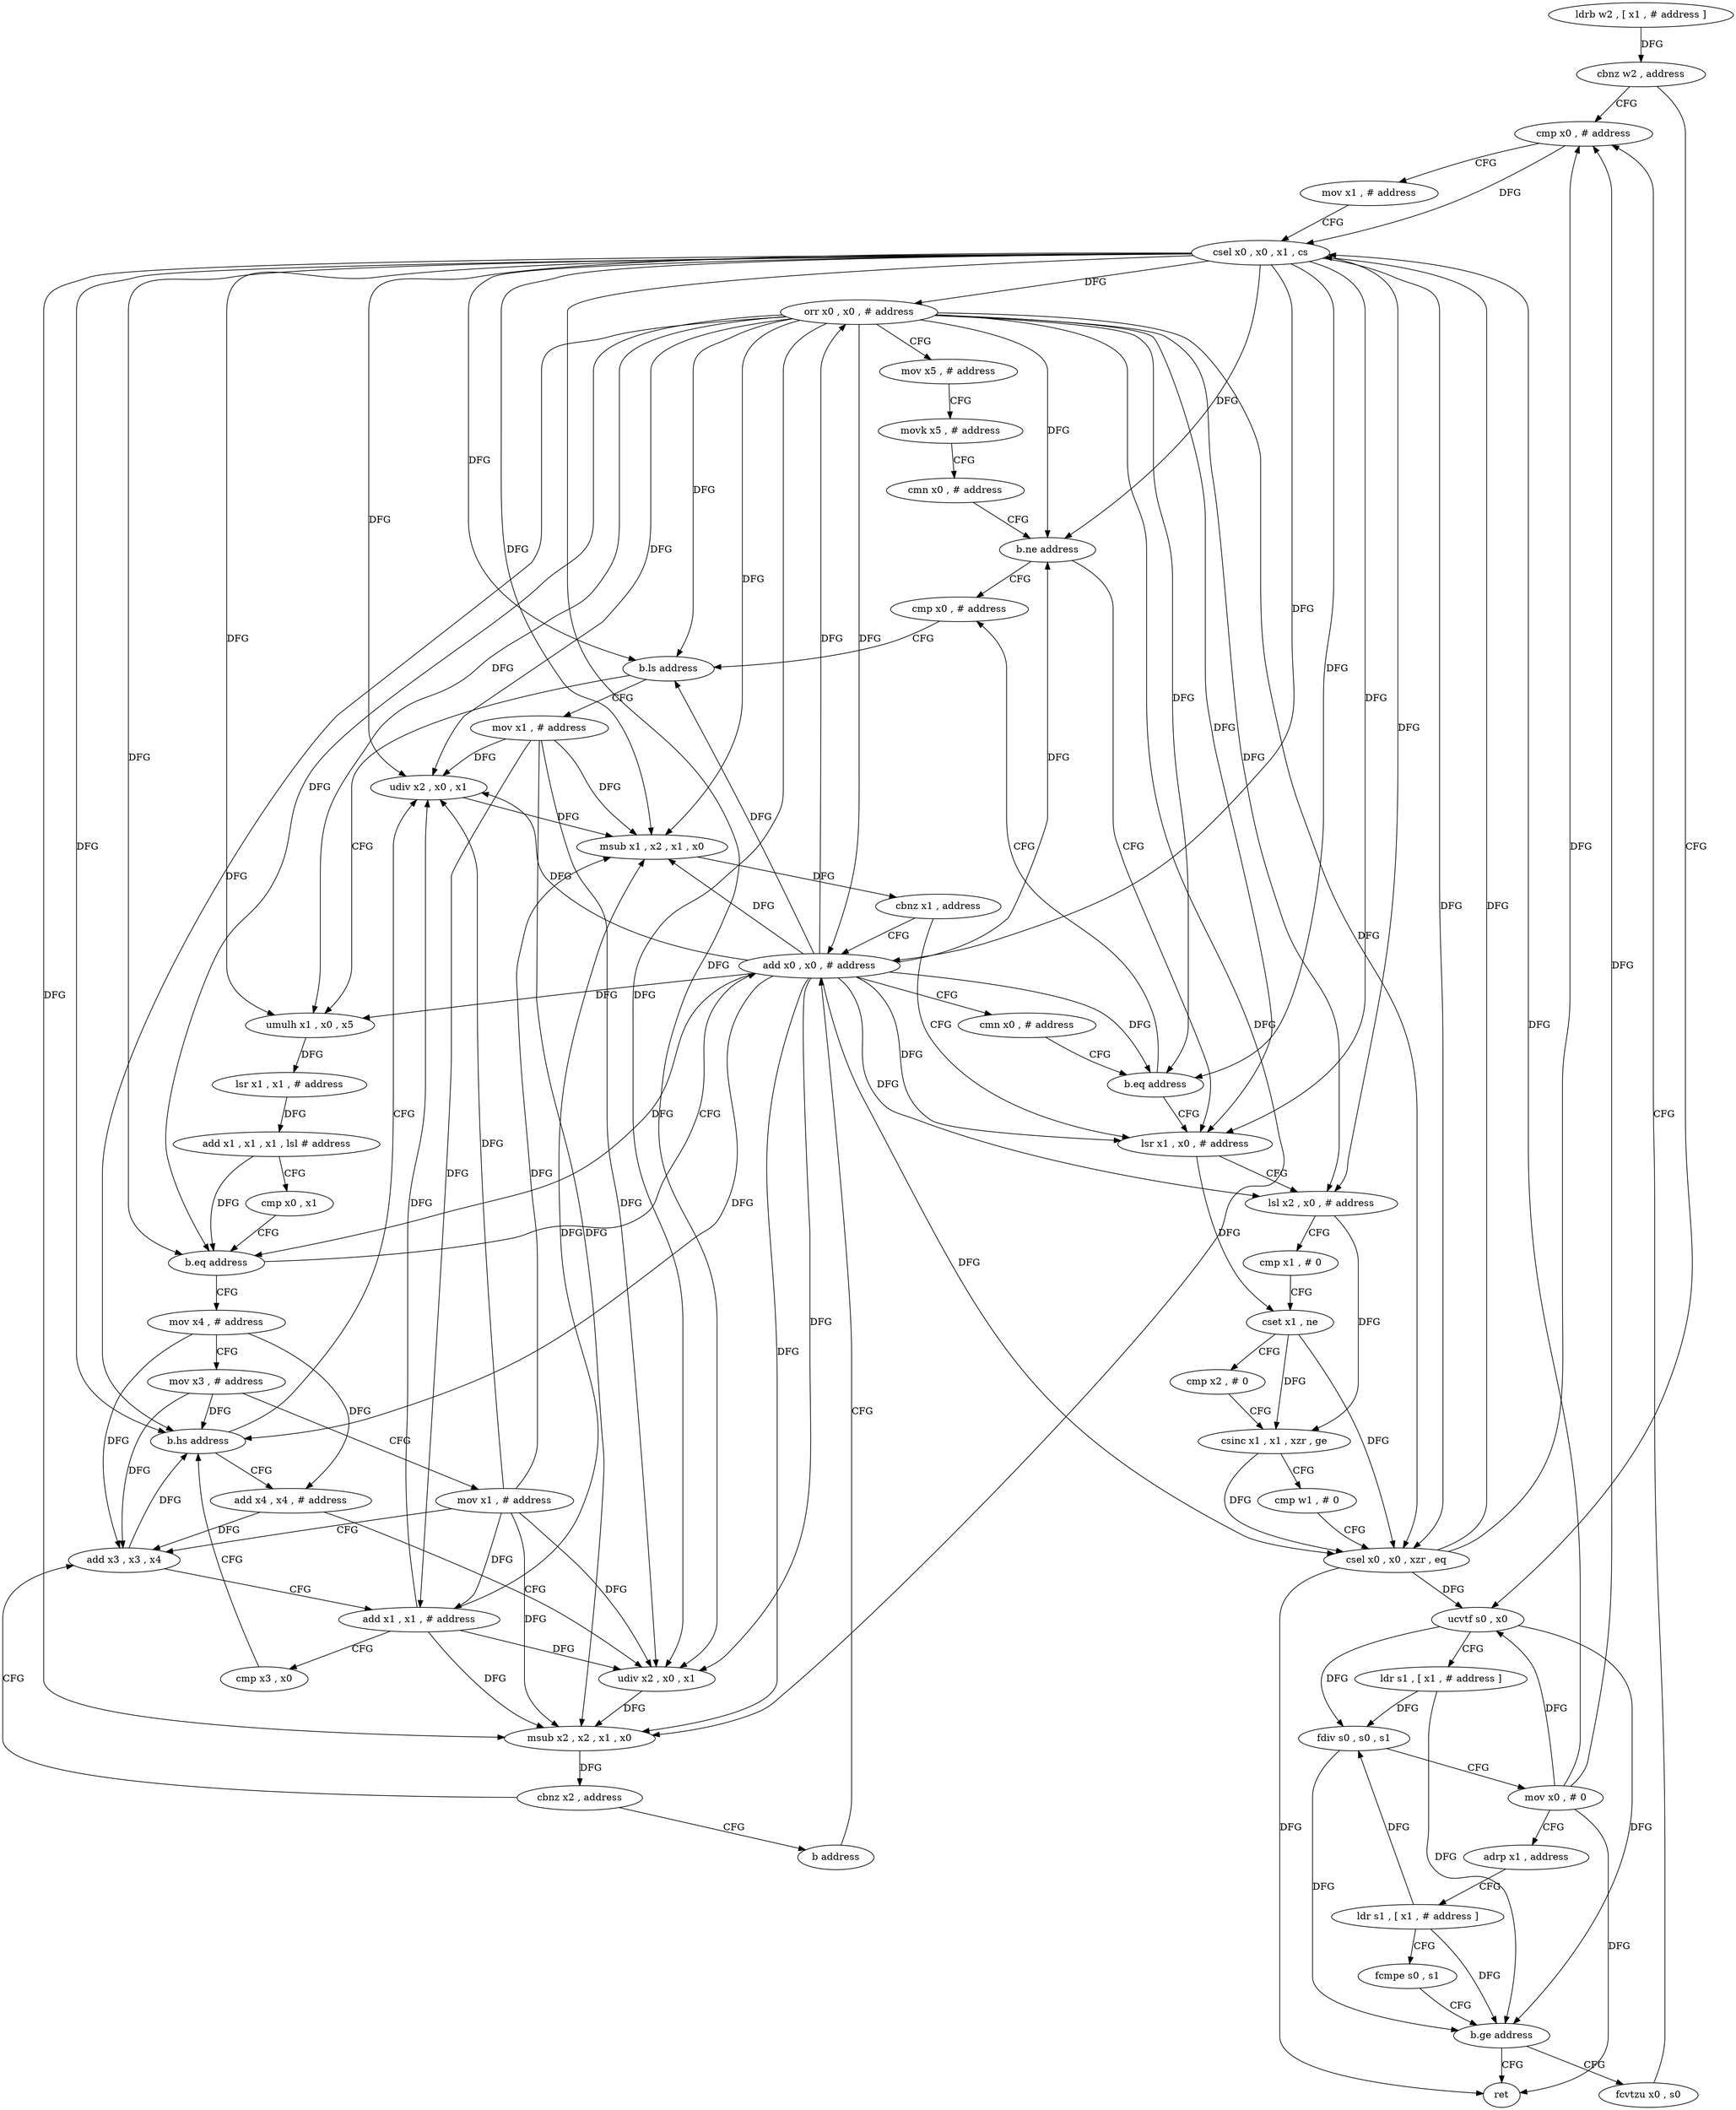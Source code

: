 digraph "func" {
"4280780" [label = "ldrb w2 , [ x1 , # address ]" ]
"4280784" [label = "cbnz w2 , address" ]
"4280824" [label = "cmp x0 , # address" ]
"4280788" [label = "ucvtf s0 , x0" ]
"4280828" [label = "mov x1 , # address" ]
"4280832" [label = "csel x0 , x0 , x1 , cs" ]
"4280836" [label = "orr x0 , x0 , # address" ]
"4280840" [label = "mov x5 , # address" ]
"4280844" [label = "movk x5 , # address" ]
"4280848" [label = "cmn x0 , # address" ]
"4280852" [label = "b.ne address" ]
"4280920" [label = "cmp x0 , # address" ]
"4280856" [label = "lsr x1 , x0 , # address" ]
"4280792" [label = "ldr s1 , [ x1 , # address ]" ]
"4280796" [label = "fdiv s0 , s0 , s1" ]
"4280800" [label = "mov x0 , # 0" ]
"4280804" [label = "adrp x1 , address" ]
"4280808" [label = "ldr s1 , [ x1 , # address ]" ]
"4280812" [label = "fcmpe s0 , s1" ]
"4280816" [label = "b.ge address" ]
"4280888" [label = "ret" ]
"4280820" [label = "fcvtzu x0 , s0" ]
"4280924" [label = "b.ls address" ]
"4280892" [label = "mov x1 , # address" ]
"4280928" [label = "umulh x1 , x0 , x5" ]
"4280860" [label = "lsl x2 , x0 , # address" ]
"4280864" [label = "cmp x1 , # 0" ]
"4280868" [label = "cset x1 , ne" ]
"4280872" [label = "cmp x2 , # 0" ]
"4280876" [label = "csinc x1 , x1 , xzr , ge" ]
"4280880" [label = "cmp w1 , # 0" ]
"4280884" [label = "csel x0 , x0 , xzr , eq" ]
"4280896" [label = "udiv x2 , x0 , x1" ]
"4280932" [label = "lsr x1 , x1 , # address" ]
"4280936" [label = "add x1 , x1 , x1 , lsl # address" ]
"4280940" [label = "cmp x0 , x1" ]
"4280944" [label = "b.eq address" ]
"4280908" [label = "add x0 , x0 , # address" ]
"4280948" [label = "mov x4 , # address" ]
"4280912" [label = "cmn x0 , # address" ]
"4280916" [label = "b.eq address" ]
"4280952" [label = "mov x3 , # address" ]
"4280956" [label = "mov x1 , # address" ]
"4280960" [label = "add x3 , x3 , x4" ]
"4280900" [label = "msub x1 , x2 , x1 , x0" ]
"4280904" [label = "cbnz x1 , address" ]
"4280976" [label = "add x4 , x4 , # address" ]
"4280980" [label = "udiv x2 , x0 , x1" ]
"4280984" [label = "msub x2 , x2 , x1 , x0" ]
"4280988" [label = "cbnz x2 , address" ]
"4280992" [label = "b address" ]
"4280964" [label = "add x1 , x1 , # address" ]
"4280968" [label = "cmp x3 , x0" ]
"4280972" [label = "b.hs address" ]
"4280780" -> "4280784" [ label = "DFG" ]
"4280784" -> "4280824" [ label = "CFG" ]
"4280784" -> "4280788" [ label = "CFG" ]
"4280824" -> "4280828" [ label = "CFG" ]
"4280824" -> "4280832" [ label = "DFG" ]
"4280788" -> "4280792" [ label = "CFG" ]
"4280788" -> "4280796" [ label = "DFG" ]
"4280788" -> "4280816" [ label = "DFG" ]
"4280828" -> "4280832" [ label = "CFG" ]
"4280832" -> "4280836" [ label = "DFG" ]
"4280832" -> "4280852" [ label = "DFG" ]
"4280832" -> "4280924" [ label = "DFG" ]
"4280832" -> "4280856" [ label = "DFG" ]
"4280832" -> "4280860" [ label = "DFG" ]
"4280832" -> "4280928" [ label = "DFG" ]
"4280832" -> "4280944" [ label = "DFG" ]
"4280832" -> "4280896" [ label = "DFG" ]
"4280832" -> "4280900" [ label = "DFG" ]
"4280832" -> "4280908" [ label = "DFG" ]
"4280832" -> "4280916" [ label = "DFG" ]
"4280832" -> "4280972" [ label = "DFG" ]
"4280832" -> "4280980" [ label = "DFG" ]
"4280832" -> "4280984" [ label = "DFG" ]
"4280832" -> "4280884" [ label = "DFG" ]
"4280836" -> "4280840" [ label = "CFG" ]
"4280836" -> "4280852" [ label = "DFG" ]
"4280836" -> "4280924" [ label = "DFG" ]
"4280836" -> "4280856" [ label = "DFG" ]
"4280836" -> "4280860" [ label = "DFG" ]
"4280836" -> "4280928" [ label = "DFG" ]
"4280836" -> "4280944" [ label = "DFG" ]
"4280836" -> "4280896" [ label = "DFG" ]
"4280836" -> "4280900" [ label = "DFG" ]
"4280836" -> "4280908" [ label = "DFG" ]
"4280836" -> "4280916" [ label = "DFG" ]
"4280836" -> "4280972" [ label = "DFG" ]
"4280836" -> "4280980" [ label = "DFG" ]
"4280836" -> "4280984" [ label = "DFG" ]
"4280836" -> "4280884" [ label = "DFG" ]
"4280840" -> "4280844" [ label = "CFG" ]
"4280844" -> "4280848" [ label = "CFG" ]
"4280848" -> "4280852" [ label = "CFG" ]
"4280852" -> "4280920" [ label = "CFG" ]
"4280852" -> "4280856" [ label = "CFG" ]
"4280920" -> "4280924" [ label = "CFG" ]
"4280856" -> "4280860" [ label = "CFG" ]
"4280856" -> "4280868" [ label = "DFG" ]
"4280792" -> "4280796" [ label = "DFG" ]
"4280792" -> "4280816" [ label = "DFG" ]
"4280796" -> "4280800" [ label = "CFG" ]
"4280796" -> "4280816" [ label = "DFG" ]
"4280800" -> "4280804" [ label = "CFG" ]
"4280800" -> "4280824" [ label = "DFG" ]
"4280800" -> "4280788" [ label = "DFG" ]
"4280800" -> "4280832" [ label = "DFG" ]
"4280800" -> "4280888" [ label = "DFG" ]
"4280804" -> "4280808" [ label = "CFG" ]
"4280808" -> "4280812" [ label = "CFG" ]
"4280808" -> "4280796" [ label = "DFG" ]
"4280808" -> "4280816" [ label = "DFG" ]
"4280812" -> "4280816" [ label = "CFG" ]
"4280816" -> "4280888" [ label = "CFG" ]
"4280816" -> "4280820" [ label = "CFG" ]
"4280820" -> "4280824" [ label = "CFG" ]
"4280924" -> "4280892" [ label = "CFG" ]
"4280924" -> "4280928" [ label = "CFG" ]
"4280892" -> "4280896" [ label = "DFG" ]
"4280892" -> "4280900" [ label = "DFG" ]
"4280892" -> "4280964" [ label = "DFG" ]
"4280892" -> "4280980" [ label = "DFG" ]
"4280892" -> "4280984" [ label = "DFG" ]
"4280928" -> "4280932" [ label = "DFG" ]
"4280860" -> "4280864" [ label = "CFG" ]
"4280860" -> "4280876" [ label = "DFG" ]
"4280864" -> "4280868" [ label = "CFG" ]
"4280868" -> "4280872" [ label = "CFG" ]
"4280868" -> "4280876" [ label = "DFG" ]
"4280868" -> "4280884" [ label = "DFG" ]
"4280872" -> "4280876" [ label = "CFG" ]
"4280876" -> "4280880" [ label = "CFG" ]
"4280876" -> "4280884" [ label = "DFG" ]
"4280880" -> "4280884" [ label = "CFG" ]
"4280884" -> "4280888" [ label = "DFG" ]
"4280884" -> "4280824" [ label = "DFG" ]
"4280884" -> "4280788" [ label = "DFG" ]
"4280884" -> "4280832" [ label = "DFG" ]
"4280896" -> "4280900" [ label = "DFG" ]
"4280932" -> "4280936" [ label = "DFG" ]
"4280936" -> "4280940" [ label = "CFG" ]
"4280936" -> "4280944" [ label = "DFG" ]
"4280940" -> "4280944" [ label = "CFG" ]
"4280944" -> "4280908" [ label = "CFG" ]
"4280944" -> "4280948" [ label = "CFG" ]
"4280908" -> "4280912" [ label = "CFG" ]
"4280908" -> "4280836" [ label = "DFG" ]
"4280908" -> "4280852" [ label = "DFG" ]
"4280908" -> "4280924" [ label = "DFG" ]
"4280908" -> "4280856" [ label = "DFG" ]
"4280908" -> "4280860" [ label = "DFG" ]
"4280908" -> "4280928" [ label = "DFG" ]
"4280908" -> "4280944" [ label = "DFG" ]
"4280908" -> "4280896" [ label = "DFG" ]
"4280908" -> "4280900" [ label = "DFG" ]
"4280908" -> "4280916" [ label = "DFG" ]
"4280908" -> "4280972" [ label = "DFG" ]
"4280908" -> "4280980" [ label = "DFG" ]
"4280908" -> "4280984" [ label = "DFG" ]
"4280908" -> "4280884" [ label = "DFG" ]
"4280948" -> "4280952" [ label = "CFG" ]
"4280948" -> "4280960" [ label = "DFG" ]
"4280948" -> "4280976" [ label = "DFG" ]
"4280912" -> "4280916" [ label = "CFG" ]
"4280916" -> "4280856" [ label = "CFG" ]
"4280916" -> "4280920" [ label = "CFG" ]
"4280952" -> "4280956" [ label = "CFG" ]
"4280952" -> "4280960" [ label = "DFG" ]
"4280952" -> "4280972" [ label = "DFG" ]
"4280956" -> "4280960" [ label = "CFG" ]
"4280956" -> "4280896" [ label = "DFG" ]
"4280956" -> "4280900" [ label = "DFG" ]
"4280956" -> "4280964" [ label = "DFG" ]
"4280956" -> "4280980" [ label = "DFG" ]
"4280956" -> "4280984" [ label = "DFG" ]
"4280960" -> "4280964" [ label = "CFG" ]
"4280960" -> "4280972" [ label = "DFG" ]
"4280900" -> "4280904" [ label = "DFG" ]
"4280904" -> "4280856" [ label = "CFG" ]
"4280904" -> "4280908" [ label = "CFG" ]
"4280976" -> "4280980" [ label = "CFG" ]
"4280976" -> "4280960" [ label = "DFG" ]
"4280980" -> "4280984" [ label = "DFG" ]
"4280984" -> "4280988" [ label = "DFG" ]
"4280988" -> "4280960" [ label = "CFG" ]
"4280988" -> "4280992" [ label = "CFG" ]
"4280992" -> "4280908" [ label = "CFG" ]
"4280964" -> "4280968" [ label = "CFG" ]
"4280964" -> "4280896" [ label = "DFG" ]
"4280964" -> "4280900" [ label = "DFG" ]
"4280964" -> "4280980" [ label = "DFG" ]
"4280964" -> "4280984" [ label = "DFG" ]
"4280968" -> "4280972" [ label = "CFG" ]
"4280972" -> "4280896" [ label = "CFG" ]
"4280972" -> "4280976" [ label = "CFG" ]
}
